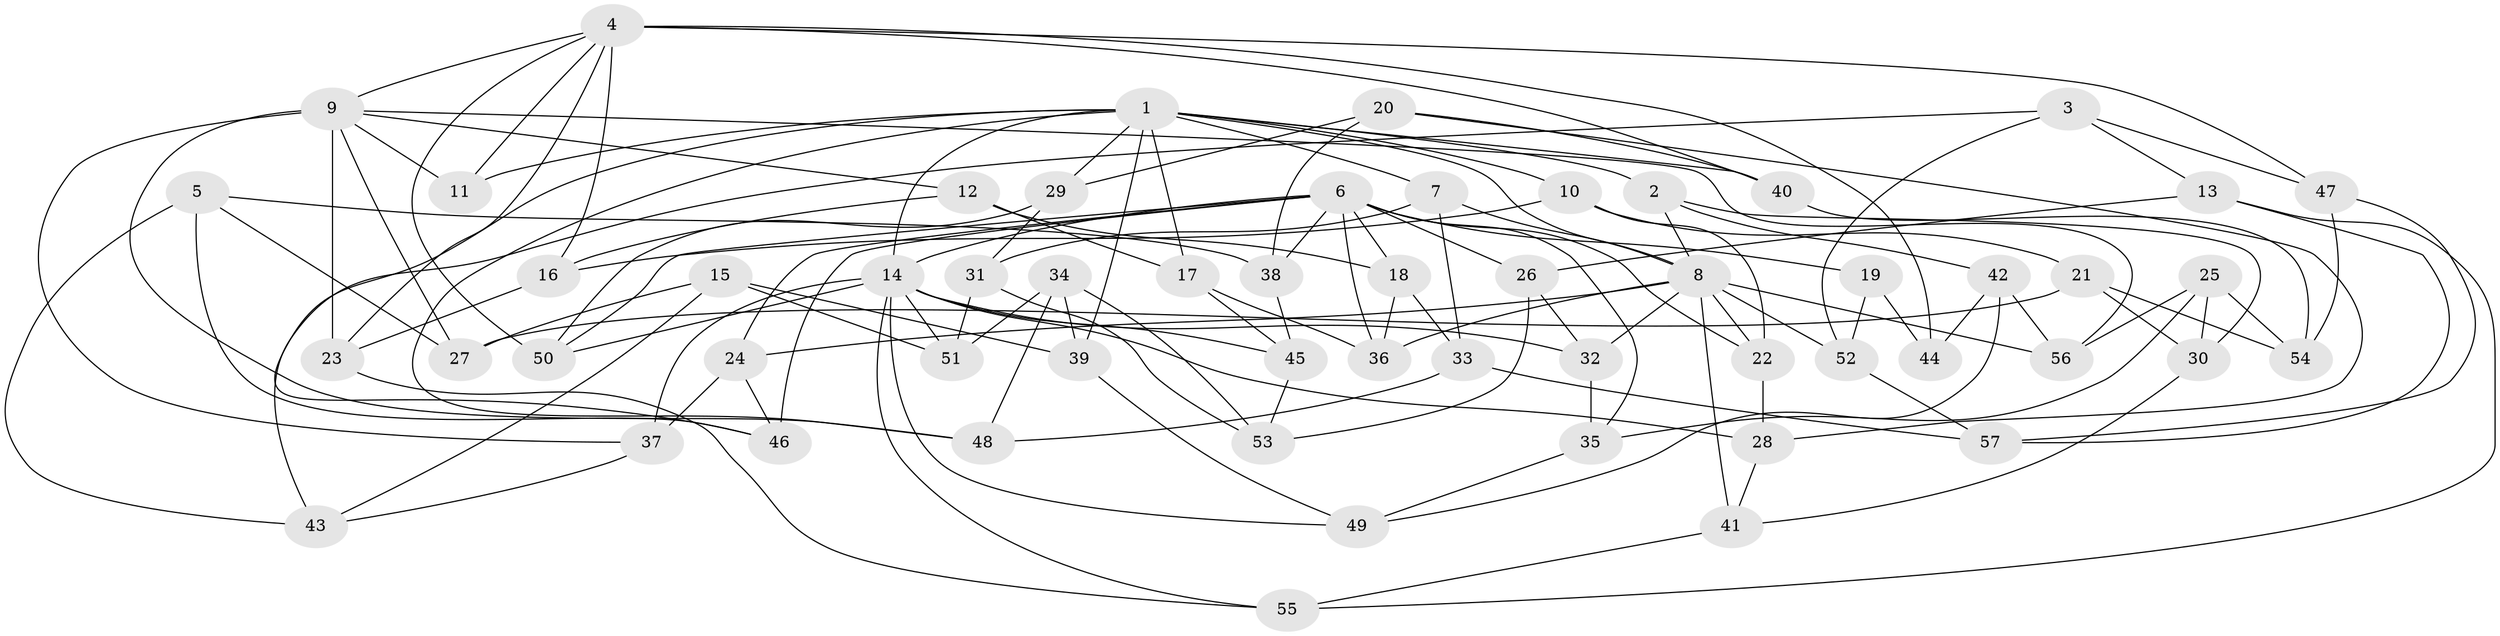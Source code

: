 // original degree distribution, {4: 1.0}
// Generated by graph-tools (version 1.1) at 2025/54/03/04/25 22:54:04]
// undirected, 57 vertices, 130 edges
graph export_dot {
  node [color=gray90,style=filled];
  1;
  2;
  3;
  4;
  5;
  6;
  7;
  8;
  9;
  10;
  11;
  12;
  13;
  14;
  15;
  16;
  17;
  18;
  19;
  20;
  21;
  22;
  23;
  24;
  25;
  26;
  27;
  28;
  29;
  30;
  31;
  32;
  33;
  34;
  35;
  36;
  37;
  38;
  39;
  40;
  41;
  42;
  43;
  44;
  45;
  46;
  47;
  48;
  49;
  50;
  51;
  52;
  53;
  54;
  55;
  56;
  57;
  1 -- 2 [weight=1.0];
  1 -- 7 [weight=1.0];
  1 -- 8 [weight=1.0];
  1 -- 10 [weight=1.0];
  1 -- 11 [weight=1.0];
  1 -- 14 [weight=1.0];
  1 -- 17 [weight=1.0];
  1 -- 29 [weight=1.0];
  1 -- 39 [weight=1.0];
  1 -- 40 [weight=1.0];
  1 -- 46 [weight=1.0];
  1 -- 48 [weight=1.0];
  2 -- 8 [weight=1.0];
  2 -- 30 [weight=1.0];
  2 -- 42 [weight=1.0];
  3 -- 13 [weight=1.0];
  3 -- 43 [weight=1.0];
  3 -- 47 [weight=1.0];
  3 -- 52 [weight=1.0];
  4 -- 9 [weight=1.0];
  4 -- 11 [weight=2.0];
  4 -- 16 [weight=1.0];
  4 -- 23 [weight=1.0];
  4 -- 40 [weight=1.0];
  4 -- 44 [weight=2.0];
  4 -- 47 [weight=1.0];
  4 -- 50 [weight=1.0];
  5 -- 27 [weight=1.0];
  5 -- 38 [weight=1.0];
  5 -- 43 [weight=1.0];
  5 -- 46 [weight=1.0];
  6 -- 14 [weight=1.0];
  6 -- 18 [weight=1.0];
  6 -- 19 [weight=2.0];
  6 -- 22 [weight=1.0];
  6 -- 24 [weight=1.0];
  6 -- 26 [weight=1.0];
  6 -- 35 [weight=1.0];
  6 -- 36 [weight=1.0];
  6 -- 38 [weight=1.0];
  6 -- 46 [weight=1.0];
  6 -- 50 [weight=1.0];
  7 -- 8 [weight=1.0];
  7 -- 31 [weight=1.0];
  7 -- 33 [weight=1.0];
  8 -- 22 [weight=1.0];
  8 -- 24 [weight=1.0];
  8 -- 32 [weight=1.0];
  8 -- 36 [weight=1.0];
  8 -- 41 [weight=1.0];
  8 -- 52 [weight=1.0];
  8 -- 56 [weight=1.0];
  9 -- 11 [weight=1.0];
  9 -- 12 [weight=1.0];
  9 -- 23 [weight=1.0];
  9 -- 27 [weight=1.0];
  9 -- 37 [weight=1.0];
  9 -- 48 [weight=1.0];
  9 -- 56 [weight=1.0];
  10 -- 16 [weight=1.0];
  10 -- 21 [weight=1.0];
  10 -- 22 [weight=1.0];
  12 -- 16 [weight=1.0];
  12 -- 17 [weight=1.0];
  12 -- 18 [weight=1.0];
  13 -- 26 [weight=1.0];
  13 -- 55 [weight=1.0];
  13 -- 57 [weight=1.0];
  14 -- 28 [weight=1.0];
  14 -- 32 [weight=1.0];
  14 -- 37 [weight=1.0];
  14 -- 45 [weight=1.0];
  14 -- 49 [weight=1.0];
  14 -- 50 [weight=1.0];
  14 -- 51 [weight=1.0];
  14 -- 55 [weight=1.0];
  15 -- 27 [weight=1.0];
  15 -- 39 [weight=1.0];
  15 -- 43 [weight=1.0];
  15 -- 51 [weight=1.0];
  16 -- 23 [weight=1.0];
  17 -- 36 [weight=1.0];
  17 -- 45 [weight=1.0];
  18 -- 33 [weight=1.0];
  18 -- 36 [weight=1.0];
  19 -- 44 [weight=1.0];
  19 -- 52 [weight=1.0];
  20 -- 28 [weight=1.0];
  20 -- 29 [weight=1.0];
  20 -- 38 [weight=1.0];
  20 -- 40 [weight=1.0];
  21 -- 27 [weight=1.0];
  21 -- 30 [weight=1.0];
  21 -- 54 [weight=1.0];
  22 -- 28 [weight=1.0];
  23 -- 55 [weight=1.0];
  24 -- 37 [weight=1.0];
  24 -- 46 [weight=1.0];
  25 -- 30 [weight=1.0];
  25 -- 35 [weight=1.0];
  25 -- 54 [weight=1.0];
  25 -- 56 [weight=1.0];
  26 -- 32 [weight=1.0];
  26 -- 53 [weight=1.0];
  28 -- 41 [weight=1.0];
  29 -- 31 [weight=1.0];
  29 -- 50 [weight=1.0];
  30 -- 41 [weight=1.0];
  31 -- 51 [weight=1.0];
  31 -- 53 [weight=1.0];
  32 -- 35 [weight=1.0];
  33 -- 48 [weight=1.0];
  33 -- 57 [weight=1.0];
  34 -- 39 [weight=1.0];
  34 -- 48 [weight=1.0];
  34 -- 51 [weight=1.0];
  34 -- 53 [weight=1.0];
  35 -- 49 [weight=1.0];
  37 -- 43 [weight=1.0];
  38 -- 45 [weight=1.0];
  39 -- 49 [weight=1.0];
  40 -- 54 [weight=1.0];
  41 -- 55 [weight=1.0];
  42 -- 44 [weight=1.0];
  42 -- 49 [weight=1.0];
  42 -- 56 [weight=1.0];
  45 -- 53 [weight=1.0];
  47 -- 54 [weight=1.0];
  47 -- 57 [weight=1.0];
  52 -- 57 [weight=1.0];
}
